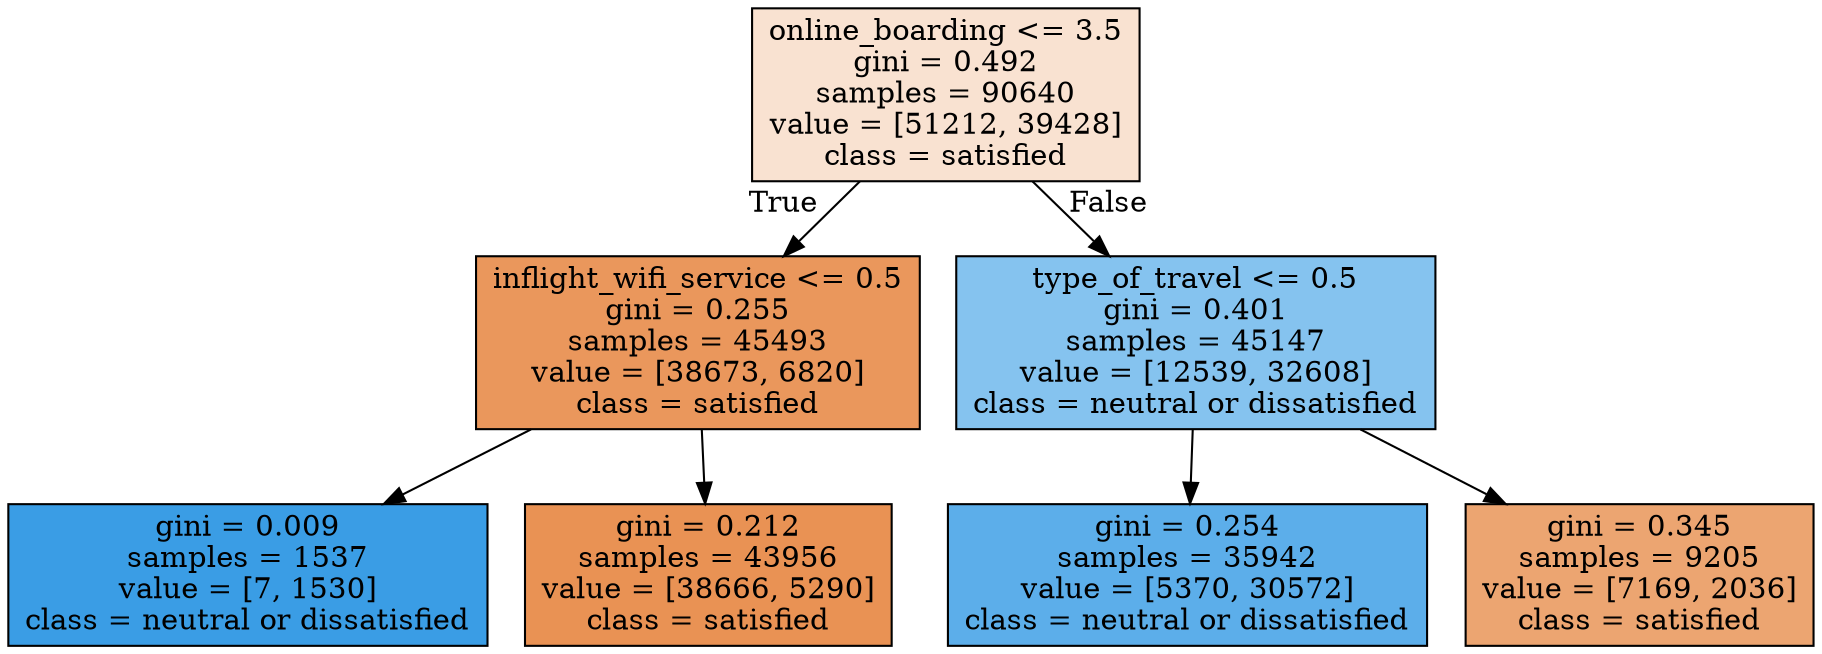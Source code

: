 digraph Tree {
node [shape=box, style="filled", color="black"] ;
0 [label="online_boarding <= 3.5\ngini = 0.492\nsamples = 90640\nvalue = [51212, 39428]\nclass = satisfied", fillcolor="#f9e2d1"] ;
1 [label="inflight_wifi_service <= 0.5\ngini = 0.255\nsamples = 45493\nvalue = [38673, 6820]\nclass = satisfied", fillcolor="#ea975c"] ;
0 -> 1 [labeldistance=2.5, labelangle=45, headlabel="True"] ;
2 [label="gini = 0.009\nsamples = 1537\nvalue = [7, 1530]\nclass = neutral or dissatisfied", fillcolor="#3a9de5"] ;
1 -> 2 ;
3 [label="gini = 0.212\nsamples = 43956\nvalue = [38666, 5290]\nclass = satisfied", fillcolor="#e99254"] ;
1 -> 3 ;
4 [label="type_of_travel <= 0.5\ngini = 0.401\nsamples = 45147\nvalue = [12539, 32608]\nclass = neutral or dissatisfied", fillcolor="#85c3ef"] ;
0 -> 4 [labeldistance=2.5, labelangle=-45, headlabel="False"] ;
5 [label="gini = 0.254\nsamples = 35942\nvalue = [5370, 30572]\nclass = neutral or dissatisfied", fillcolor="#5caeea"] ;
4 -> 5 ;
6 [label="gini = 0.345\nsamples = 9205\nvalue = [7169, 2036]\nclass = satisfied", fillcolor="#eca571"] ;
4 -> 6 ;
}